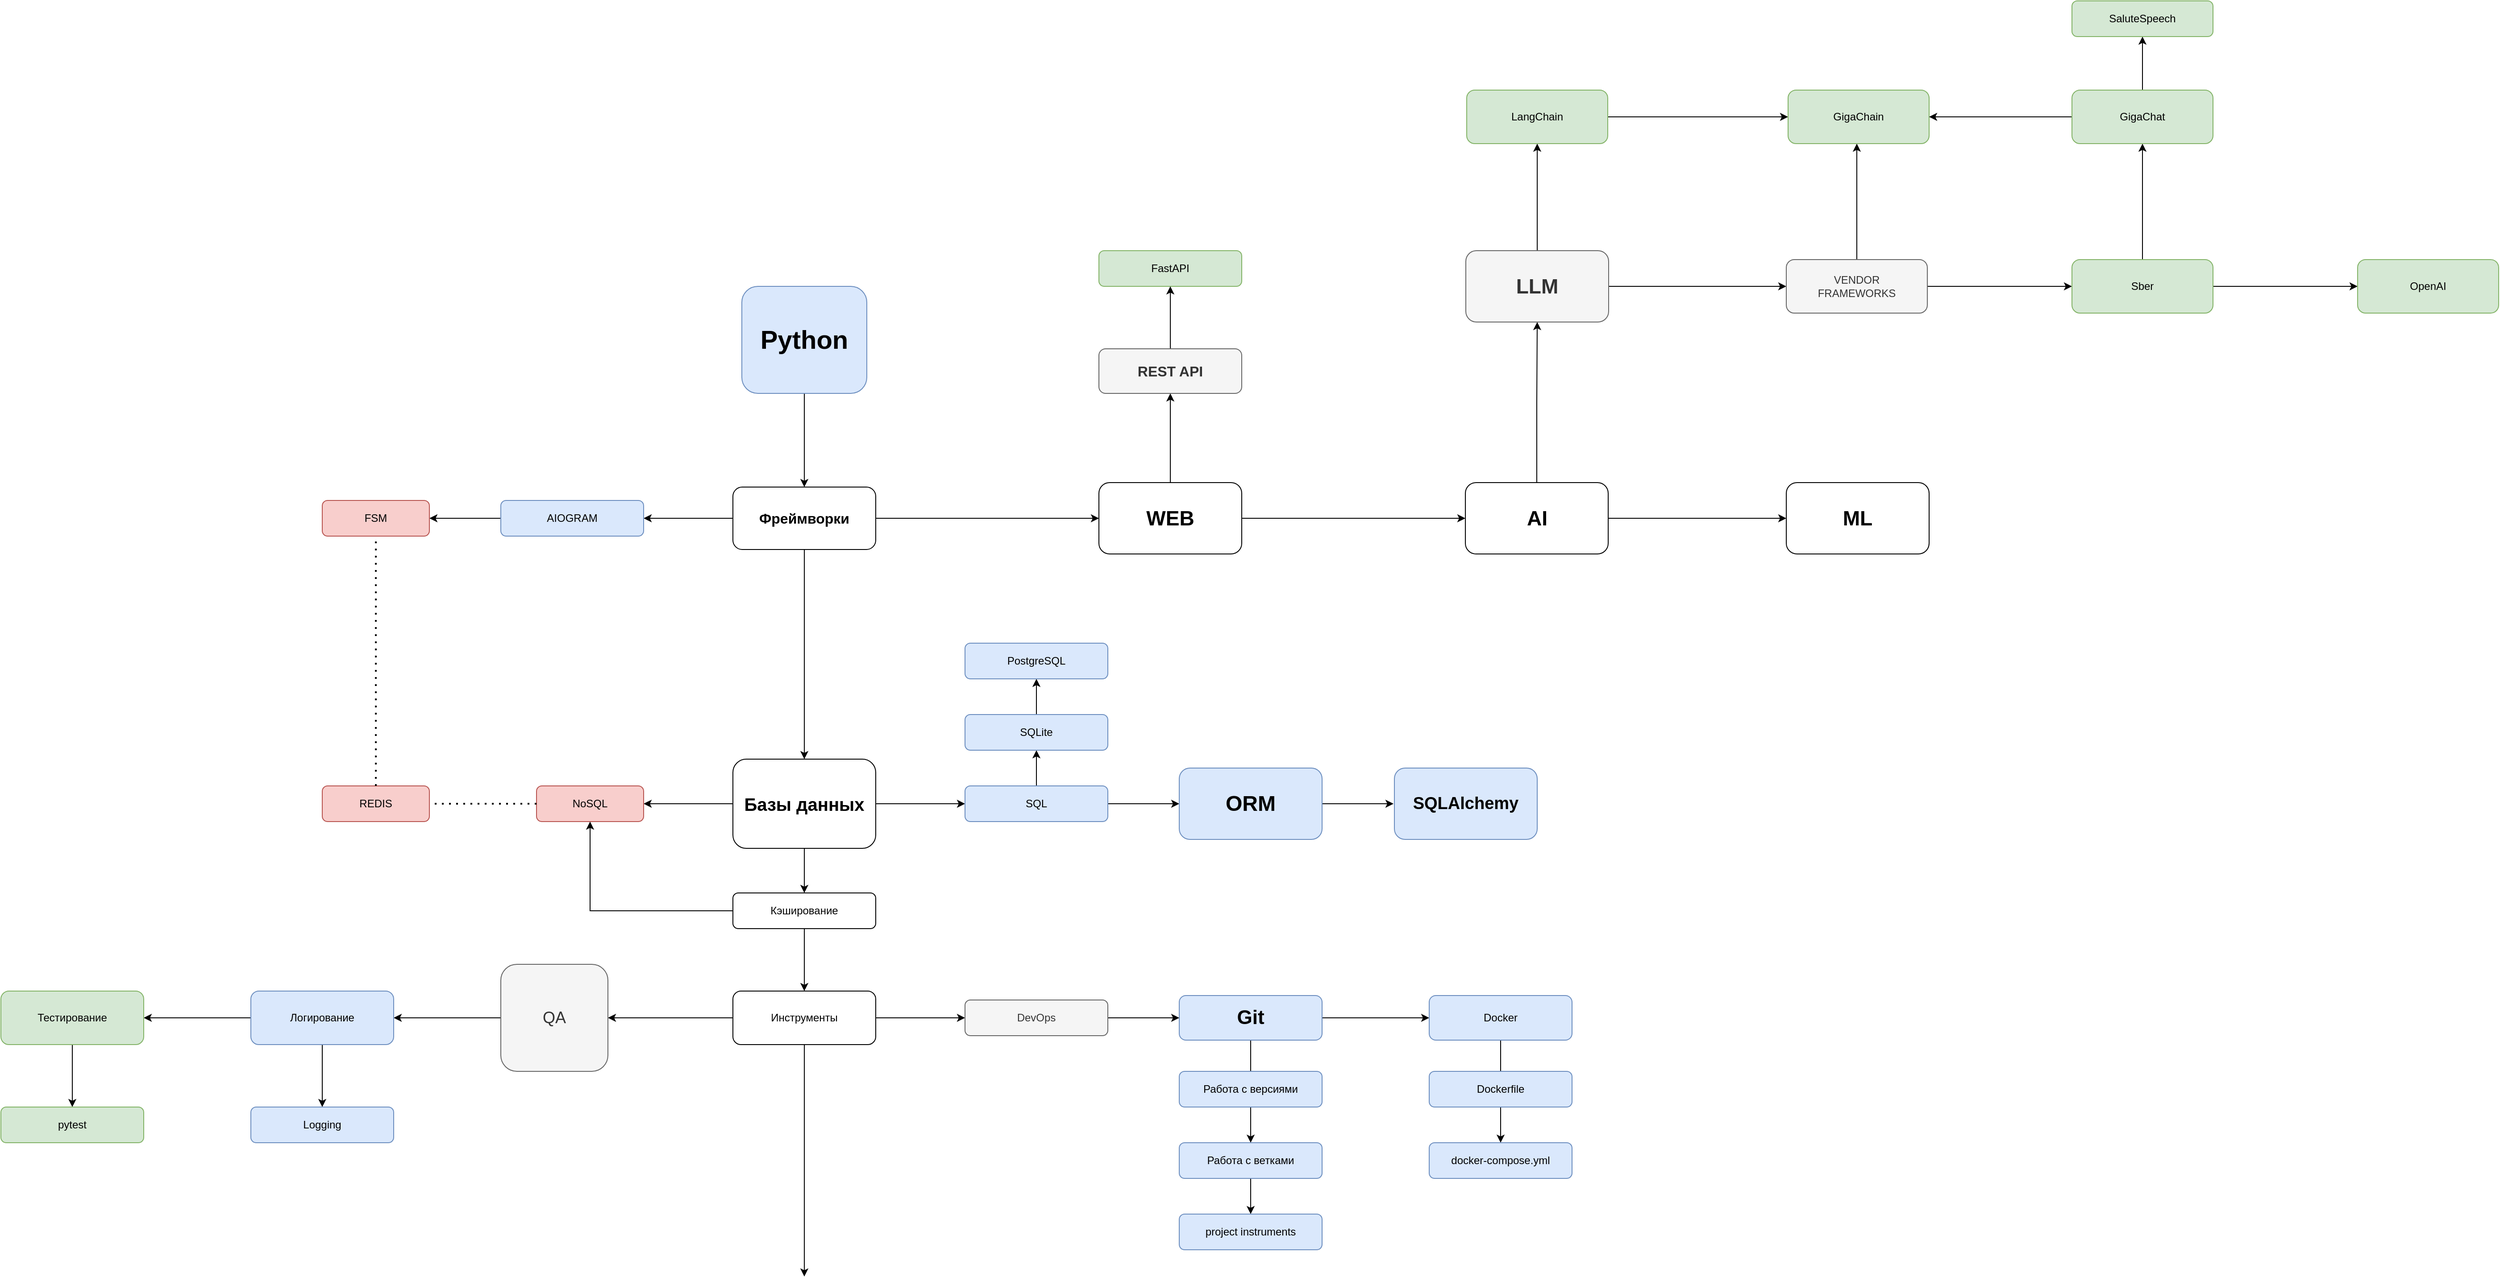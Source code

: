 <mxfile version="24.8.6">
  <diagram id="C5RBs43oDa-KdzZeNtuy" name="Page-1">
    <mxGraphModel dx="4433" dy="4032" grid="1" gridSize="10" guides="1" tooltips="1" connect="1" arrows="1" fold="1" page="1" pageScale="1" pageWidth="827" pageHeight="1169" math="0" shadow="0">
      <root>
        <mxCell id="WIyWlLk6GJQsqaUBKTNV-0" />
        <mxCell id="WIyWlLk6GJQsqaUBKTNV-1" parent="WIyWlLk6GJQsqaUBKTNV-0" />
        <mxCell id="VPrGuGbrklQKgXLqeO5R-3" style="edgeStyle=orthogonalEdgeStyle;rounded=0;orthogonalLoop=1;jettySize=auto;html=1;entryX=0.5;entryY=0;entryDx=0;entryDy=0;" edge="1" parent="WIyWlLk6GJQsqaUBKTNV-1" source="VPrGuGbrklQKgXLqeO5R-0" target="VPrGuGbrklQKgXLqeO5R-2">
          <mxGeometry relative="1" as="geometry" />
        </mxCell>
        <mxCell id="VPrGuGbrklQKgXLqeO5R-0" value="Python" style="rounded=1;whiteSpace=wrap;html=1;fontSize=29;glass=0;strokeWidth=1;shadow=0;fillColor=#dae8fc;strokeColor=#6c8ebf;fontStyle=1" vertex="1" parent="WIyWlLk6GJQsqaUBKTNV-1">
          <mxGeometry x="350" y="-200" width="140" height="120" as="geometry" />
        </mxCell>
        <mxCell id="VPrGuGbrklQKgXLqeO5R-5" style="edgeStyle=orthogonalEdgeStyle;rounded=0;orthogonalLoop=1;jettySize=auto;html=1;entryX=0.5;entryY=0;entryDx=0;entryDy=0;" edge="1" parent="WIyWlLk6GJQsqaUBKTNV-1" source="VPrGuGbrklQKgXLqeO5R-2" target="VPrGuGbrklQKgXLqeO5R-4">
          <mxGeometry relative="1" as="geometry" />
        </mxCell>
        <mxCell id="VPrGuGbrklQKgXLqeO5R-7" style="edgeStyle=orthogonalEdgeStyle;rounded=0;orthogonalLoop=1;jettySize=auto;html=1;" edge="1" parent="WIyWlLk6GJQsqaUBKTNV-1" source="VPrGuGbrklQKgXLqeO5R-2" target="VPrGuGbrklQKgXLqeO5R-6">
          <mxGeometry relative="1" as="geometry" />
        </mxCell>
        <mxCell id="VPrGuGbrklQKgXLqeO5R-80" style="edgeStyle=orthogonalEdgeStyle;rounded=0;orthogonalLoop=1;jettySize=auto;html=1;" edge="1" parent="WIyWlLk6GJQsqaUBKTNV-1" source="VPrGuGbrklQKgXLqeO5R-2" target="VPrGuGbrklQKgXLqeO5R-77">
          <mxGeometry relative="1" as="geometry" />
        </mxCell>
        <mxCell id="VPrGuGbrklQKgXLqeO5R-2" value="Фреймворки" style="rounded=1;whiteSpace=wrap;html=1;fontSize=16;glass=0;strokeWidth=1;shadow=0;fontStyle=1" vertex="1" parent="WIyWlLk6GJQsqaUBKTNV-1">
          <mxGeometry x="340" y="25" width="160" height="70" as="geometry" />
        </mxCell>
        <mxCell id="VPrGuGbrklQKgXLqeO5R-8" style="edgeStyle=orthogonalEdgeStyle;rounded=0;orthogonalLoop=1;jettySize=auto;html=1;" edge="1" parent="WIyWlLk6GJQsqaUBKTNV-1" source="VPrGuGbrklQKgXLqeO5R-4">
          <mxGeometry relative="1" as="geometry">
            <mxPoint x="240" y="380" as="targetPoint" />
          </mxGeometry>
        </mxCell>
        <mxCell id="VPrGuGbrklQKgXLqeO5R-17" style="edgeStyle=orthogonalEdgeStyle;rounded=0;orthogonalLoop=1;jettySize=auto;html=1;" edge="1" parent="WIyWlLk6GJQsqaUBKTNV-1" source="VPrGuGbrklQKgXLqeO5R-4">
          <mxGeometry relative="1" as="geometry">
            <mxPoint x="600" y="380" as="targetPoint" />
          </mxGeometry>
        </mxCell>
        <mxCell id="VPrGuGbrklQKgXLqeO5R-21" style="edgeStyle=orthogonalEdgeStyle;rounded=0;orthogonalLoop=1;jettySize=auto;html=1;" edge="1" parent="WIyWlLk6GJQsqaUBKTNV-1" source="VPrGuGbrklQKgXLqeO5R-4">
          <mxGeometry relative="1" as="geometry">
            <mxPoint x="420" y="480" as="targetPoint" />
          </mxGeometry>
        </mxCell>
        <mxCell id="VPrGuGbrklQKgXLqeO5R-4" value="Базы данных" style="rounded=1;whiteSpace=wrap;html=1;fontSize=20;glass=0;strokeWidth=1;shadow=0;fontStyle=1" vertex="1" parent="WIyWlLk6GJQsqaUBKTNV-1">
          <mxGeometry x="340" y="330" width="160" height="100" as="geometry" />
        </mxCell>
        <mxCell id="VPrGuGbrklQKgXLqeO5R-14" style="edgeStyle=orthogonalEdgeStyle;rounded=0;orthogonalLoop=1;jettySize=auto;html=1;" edge="1" parent="WIyWlLk6GJQsqaUBKTNV-1" source="VPrGuGbrklQKgXLqeO5R-6">
          <mxGeometry relative="1" as="geometry">
            <mxPoint x="2.274e-13" y="60" as="targetPoint" />
          </mxGeometry>
        </mxCell>
        <mxCell id="VPrGuGbrklQKgXLqeO5R-6" value="AIOGRAM" style="rounded=1;whiteSpace=wrap;html=1;fontSize=12;glass=0;strokeWidth=1;shadow=0;fillColor=#dae8fc;strokeColor=#6c8ebf;" vertex="1" parent="WIyWlLk6GJQsqaUBKTNV-1">
          <mxGeometry x="80" y="40" width="160" height="40" as="geometry" />
        </mxCell>
        <mxCell id="VPrGuGbrklQKgXLqeO5R-9" value="NoSQL" style="rounded=1;whiteSpace=wrap;html=1;fontSize=12;glass=0;strokeWidth=1;shadow=0;fillColor=#f8cecc;strokeColor=#b85450;" vertex="1" parent="WIyWlLk6GJQsqaUBKTNV-1">
          <mxGeometry x="120" y="360" width="120" height="40" as="geometry" />
        </mxCell>
        <mxCell id="VPrGuGbrklQKgXLqeO5R-10" value="REDIS" style="rounded=1;whiteSpace=wrap;html=1;fontSize=12;glass=0;strokeWidth=1;shadow=0;fillColor=#f8cecc;strokeColor=#b85450;" vertex="1" parent="WIyWlLk6GJQsqaUBKTNV-1">
          <mxGeometry x="-120" y="360" width="120" height="40" as="geometry" />
        </mxCell>
        <mxCell id="VPrGuGbrklQKgXLqeO5R-13" value="" style="endArrow=none;dashed=1;html=1;dashPattern=1 3;strokeWidth=2;rounded=0;exitX=0;exitY=0.5;exitDx=0;exitDy=0;entryX=1;entryY=0.5;entryDx=0;entryDy=0;" edge="1" parent="WIyWlLk6GJQsqaUBKTNV-1" source="VPrGuGbrklQKgXLqeO5R-9" target="VPrGuGbrklQKgXLqeO5R-10">
          <mxGeometry width="50" height="50" relative="1" as="geometry">
            <mxPoint x="200" y="270" as="sourcePoint" />
            <mxPoint x="250" y="220" as="targetPoint" />
          </mxGeometry>
        </mxCell>
        <mxCell id="VPrGuGbrklQKgXLqeO5R-15" value="FSM" style="rounded=1;whiteSpace=wrap;html=1;fontSize=12;glass=0;strokeWidth=1;shadow=0;fillColor=#f8cecc;strokeColor=#b85450;" vertex="1" parent="WIyWlLk6GJQsqaUBKTNV-1">
          <mxGeometry x="-120" y="40" width="120" height="40" as="geometry" />
        </mxCell>
        <mxCell id="VPrGuGbrklQKgXLqeO5R-16" value="" style="endArrow=none;dashed=1;html=1;dashPattern=1 3;strokeWidth=2;rounded=0;exitX=0.5;exitY=0;exitDx=0;exitDy=0;" edge="1" parent="WIyWlLk6GJQsqaUBKTNV-1" source="VPrGuGbrklQKgXLqeO5R-10" target="VPrGuGbrklQKgXLqeO5R-15">
          <mxGeometry width="50" height="50" relative="1" as="geometry">
            <mxPoint x="180" y="260" as="sourcePoint" />
            <mxPoint x="230" y="210" as="targetPoint" />
          </mxGeometry>
        </mxCell>
        <mxCell id="VPrGuGbrklQKgXLqeO5R-46" style="edgeStyle=orthogonalEdgeStyle;rounded=0;orthogonalLoop=1;jettySize=auto;html=1;" edge="1" parent="WIyWlLk6GJQsqaUBKTNV-1" source="VPrGuGbrklQKgXLqeO5R-18">
          <mxGeometry relative="1" as="geometry">
            <mxPoint x="680" y="320" as="targetPoint" />
          </mxGeometry>
        </mxCell>
        <mxCell id="VPrGuGbrklQKgXLqeO5R-50" style="edgeStyle=orthogonalEdgeStyle;rounded=0;orthogonalLoop=1;jettySize=auto;html=1;" edge="1" parent="WIyWlLk6GJQsqaUBKTNV-1" source="VPrGuGbrklQKgXLqeO5R-18">
          <mxGeometry relative="1" as="geometry">
            <mxPoint x="840" y="380" as="targetPoint" />
          </mxGeometry>
        </mxCell>
        <mxCell id="VPrGuGbrklQKgXLqeO5R-18" value="SQL" style="rounded=1;whiteSpace=wrap;html=1;fontSize=12;glass=0;strokeWidth=1;shadow=0;fillColor=#dae8fc;strokeColor=#6c8ebf;" vertex="1" parent="WIyWlLk6GJQsqaUBKTNV-1">
          <mxGeometry x="600" y="360" width="160" height="40" as="geometry" />
        </mxCell>
        <mxCell id="VPrGuGbrklQKgXLqeO5R-19" value="FastAPI" style="rounded=1;whiteSpace=wrap;html=1;fontSize=12;glass=0;strokeWidth=1;shadow=0;fillColor=#d5e8d4;strokeColor=#82b366;" vertex="1" parent="WIyWlLk6GJQsqaUBKTNV-1">
          <mxGeometry x="750" y="-240" width="160" height="40" as="geometry" />
        </mxCell>
        <mxCell id="VPrGuGbrklQKgXLqeO5R-23" style="edgeStyle=orthogonalEdgeStyle;rounded=0;orthogonalLoop=1;jettySize=auto;html=1;" edge="1" parent="WIyWlLk6GJQsqaUBKTNV-1" source="VPrGuGbrklQKgXLqeO5R-22" target="VPrGuGbrklQKgXLqeO5R-9">
          <mxGeometry relative="1" as="geometry" />
        </mxCell>
        <mxCell id="VPrGuGbrklQKgXLqeO5R-25" style="edgeStyle=orthogonalEdgeStyle;rounded=0;orthogonalLoop=1;jettySize=auto;html=1;entryX=0.5;entryY=0;entryDx=0;entryDy=0;" edge="1" parent="WIyWlLk6GJQsqaUBKTNV-1" source="VPrGuGbrklQKgXLqeO5R-22" target="VPrGuGbrklQKgXLqeO5R-24">
          <mxGeometry relative="1" as="geometry" />
        </mxCell>
        <mxCell id="VPrGuGbrklQKgXLqeO5R-22" value="Кэширование" style="rounded=1;whiteSpace=wrap;html=1;fontSize=12;glass=0;strokeWidth=1;shadow=0;" vertex="1" parent="WIyWlLk6GJQsqaUBKTNV-1">
          <mxGeometry x="340" y="480" width="160" height="40" as="geometry" />
        </mxCell>
        <mxCell id="VPrGuGbrklQKgXLqeO5R-31" style="edgeStyle=orthogonalEdgeStyle;rounded=0;orthogonalLoop=1;jettySize=auto;html=1;entryX=0;entryY=0.5;entryDx=0;entryDy=0;" edge="1" parent="WIyWlLk6GJQsqaUBKTNV-1" source="VPrGuGbrklQKgXLqeO5R-24">
          <mxGeometry relative="1" as="geometry">
            <mxPoint x="600" y="620" as="targetPoint" />
          </mxGeometry>
        </mxCell>
        <mxCell id="VPrGuGbrklQKgXLqeO5R-61" style="edgeStyle=orthogonalEdgeStyle;rounded=0;orthogonalLoop=1;jettySize=auto;html=1;entryX=1;entryY=0.5;entryDx=0;entryDy=0;" edge="1" parent="WIyWlLk6GJQsqaUBKTNV-1" source="VPrGuGbrklQKgXLqeO5R-24" target="VPrGuGbrklQKgXLqeO5R-62">
          <mxGeometry relative="1" as="geometry">
            <mxPoint x="240" y="620" as="targetPoint" />
          </mxGeometry>
        </mxCell>
        <mxCell id="VPrGuGbrklQKgXLqeO5R-72" style="edgeStyle=orthogonalEdgeStyle;rounded=0;orthogonalLoop=1;jettySize=auto;html=1;entryX=0.5;entryY=0;entryDx=0;entryDy=0;" edge="1" parent="WIyWlLk6GJQsqaUBKTNV-1" source="VPrGuGbrklQKgXLqeO5R-24">
          <mxGeometry relative="1" as="geometry">
            <mxPoint x="420" y="910" as="targetPoint" />
          </mxGeometry>
        </mxCell>
        <mxCell id="VPrGuGbrklQKgXLqeO5R-24" value="Инструменты" style="rounded=1;whiteSpace=wrap;html=1;fontSize=12;glass=0;strokeWidth=1;shadow=0;" vertex="1" parent="WIyWlLk6GJQsqaUBKTNV-1">
          <mxGeometry x="340" y="590" width="160" height="60" as="geometry" />
        </mxCell>
        <mxCell id="VPrGuGbrklQKgXLqeO5R-34" style="edgeStyle=orthogonalEdgeStyle;rounded=0;orthogonalLoop=1;jettySize=auto;html=1;entryX=0;entryY=0.5;entryDx=0;entryDy=0;exitX=1;exitY=0.5;exitDx=0;exitDy=0;" edge="1" parent="WIyWlLk6GJQsqaUBKTNV-1" source="VPrGuGbrklQKgXLqeO5R-33" target="VPrGuGbrklQKgXLqeO5R-28">
          <mxGeometry relative="1" as="geometry">
            <mxPoint x="1000" y="630" as="sourcePoint" />
          </mxGeometry>
        </mxCell>
        <mxCell id="VPrGuGbrklQKgXLqeO5R-42" style="edgeStyle=orthogonalEdgeStyle;rounded=0;orthogonalLoop=1;jettySize=auto;html=1;" edge="1" parent="WIyWlLk6GJQsqaUBKTNV-1" source="VPrGuGbrklQKgXLqeO5R-28">
          <mxGeometry relative="1" as="geometry">
            <mxPoint x="1200" y="690" as="targetPoint" />
          </mxGeometry>
        </mxCell>
        <mxCell id="VPrGuGbrklQKgXLqeO5R-28" value="Docker" style="rounded=1;whiteSpace=wrap;html=1;fontSize=12;glass=0;strokeWidth=1;shadow=0;fillColor=#dae8fc;strokeColor=#6c8ebf;" vertex="1" parent="WIyWlLk6GJQsqaUBKTNV-1">
          <mxGeometry x="1120" y="595" width="160" height="50" as="geometry" />
        </mxCell>
        <mxCell id="VPrGuGbrklQKgXLqeO5R-35" style="edgeStyle=orthogonalEdgeStyle;rounded=0;orthogonalLoop=1;jettySize=auto;html=1;" edge="1" parent="WIyWlLk6GJQsqaUBKTNV-1" source="VPrGuGbrklQKgXLqeO5R-33">
          <mxGeometry relative="1" as="geometry">
            <mxPoint x="920" y="690" as="targetPoint" />
          </mxGeometry>
        </mxCell>
        <mxCell id="VPrGuGbrklQKgXLqeO5R-33" value="Git" style="rounded=1;whiteSpace=wrap;html=1;fontSize=22;glass=0;strokeWidth=1;shadow=0;fillColor=#dae8fc;strokeColor=#6c8ebf;fontStyle=1" vertex="1" parent="WIyWlLk6GJQsqaUBKTNV-1">
          <mxGeometry x="840" y="595" width="160" height="50" as="geometry" />
        </mxCell>
        <mxCell id="VPrGuGbrklQKgXLqeO5R-39" style="edgeStyle=orthogonalEdgeStyle;rounded=0;orthogonalLoop=1;jettySize=auto;html=1;" edge="1" parent="WIyWlLk6GJQsqaUBKTNV-1" source="VPrGuGbrklQKgXLqeO5R-36" target="VPrGuGbrklQKgXLqeO5R-38">
          <mxGeometry relative="1" as="geometry" />
        </mxCell>
        <mxCell id="VPrGuGbrklQKgXLqeO5R-36" value="Работа с версиями" style="rounded=1;whiteSpace=wrap;html=1;fontSize=12;glass=0;strokeWidth=1;shadow=0;fillColor=#dae8fc;strokeColor=#6c8ebf;" vertex="1" parent="WIyWlLk6GJQsqaUBKTNV-1">
          <mxGeometry x="840" y="680" width="160" height="40" as="geometry" />
        </mxCell>
        <mxCell id="VPrGuGbrklQKgXLqeO5R-41" style="edgeStyle=orthogonalEdgeStyle;rounded=0;orthogonalLoop=1;jettySize=auto;html=1;entryX=0.5;entryY=0;entryDx=0;entryDy=0;" edge="1" parent="WIyWlLk6GJQsqaUBKTNV-1" source="VPrGuGbrklQKgXLqeO5R-38" target="VPrGuGbrklQKgXLqeO5R-40">
          <mxGeometry relative="1" as="geometry" />
        </mxCell>
        <mxCell id="VPrGuGbrklQKgXLqeO5R-38" value="Работа с ветками" style="rounded=1;whiteSpace=wrap;html=1;fontSize=12;glass=0;strokeWidth=1;shadow=0;fillColor=#dae8fc;strokeColor=#6c8ebf;" vertex="1" parent="WIyWlLk6GJQsqaUBKTNV-1">
          <mxGeometry x="840" y="760" width="160" height="40" as="geometry" />
        </mxCell>
        <mxCell id="VPrGuGbrklQKgXLqeO5R-40" value="project instruments" style="rounded=1;whiteSpace=wrap;html=1;fontSize=12;glass=0;strokeWidth=1;shadow=0;fillColor=#dae8fc;strokeColor=#6c8ebf;" vertex="1" parent="WIyWlLk6GJQsqaUBKTNV-1">
          <mxGeometry x="840" y="840" width="160" height="40" as="geometry" />
        </mxCell>
        <mxCell id="VPrGuGbrklQKgXLqeO5R-45" style="edgeStyle=orthogonalEdgeStyle;rounded=0;orthogonalLoop=1;jettySize=auto;html=1;entryX=0.5;entryY=0;entryDx=0;entryDy=0;" edge="1" parent="WIyWlLk6GJQsqaUBKTNV-1" source="VPrGuGbrklQKgXLqeO5R-43" target="VPrGuGbrklQKgXLqeO5R-44">
          <mxGeometry relative="1" as="geometry" />
        </mxCell>
        <mxCell id="VPrGuGbrklQKgXLqeO5R-43" value="Dockerfile" style="rounded=1;whiteSpace=wrap;html=1;fontSize=12;glass=0;strokeWidth=1;shadow=0;fillColor=#dae8fc;strokeColor=#6c8ebf;" vertex="1" parent="WIyWlLk6GJQsqaUBKTNV-1">
          <mxGeometry x="1120" y="680" width="160" height="40" as="geometry" />
        </mxCell>
        <mxCell id="VPrGuGbrklQKgXLqeO5R-44" value="docker-compose.yml" style="rounded=1;whiteSpace=wrap;html=1;fontSize=12;glass=0;strokeWidth=1;shadow=0;fillColor=#dae8fc;strokeColor=#6c8ebf;" vertex="1" parent="WIyWlLk6GJQsqaUBKTNV-1">
          <mxGeometry x="1120" y="760" width="160" height="40" as="geometry" />
        </mxCell>
        <mxCell id="VPrGuGbrklQKgXLqeO5R-49" style="edgeStyle=orthogonalEdgeStyle;rounded=0;orthogonalLoop=1;jettySize=auto;html=1;" edge="1" parent="WIyWlLk6GJQsqaUBKTNV-1" source="VPrGuGbrklQKgXLqeO5R-47" target="VPrGuGbrklQKgXLqeO5R-48">
          <mxGeometry relative="1" as="geometry" />
        </mxCell>
        <mxCell id="VPrGuGbrklQKgXLqeO5R-47" value="SQLite" style="rounded=1;whiteSpace=wrap;html=1;fontSize=12;glass=0;strokeWidth=1;shadow=0;fillColor=#dae8fc;strokeColor=#6c8ebf;" vertex="1" parent="WIyWlLk6GJQsqaUBKTNV-1">
          <mxGeometry x="600" y="280" width="160" height="40" as="geometry" />
        </mxCell>
        <mxCell id="VPrGuGbrklQKgXLqeO5R-48" value="PostgreSQL" style="rounded=1;whiteSpace=wrap;html=1;fontSize=12;glass=0;strokeWidth=1;shadow=0;fillColor=#dae8fc;strokeColor=#6c8ebf;" vertex="1" parent="WIyWlLk6GJQsqaUBKTNV-1">
          <mxGeometry x="600" y="200" width="160" height="40" as="geometry" />
        </mxCell>
        <mxCell id="VPrGuGbrklQKgXLqeO5R-57" style="edgeStyle=orthogonalEdgeStyle;rounded=0;orthogonalLoop=1;jettySize=auto;html=1;" edge="1" parent="WIyWlLk6GJQsqaUBKTNV-1" source="VPrGuGbrklQKgXLqeO5R-51">
          <mxGeometry relative="1" as="geometry">
            <mxPoint x="1080" y="380" as="targetPoint" />
          </mxGeometry>
        </mxCell>
        <mxCell id="VPrGuGbrklQKgXLqeO5R-51" value="ORM" style="rounded=1;whiteSpace=wrap;html=1;fontSize=24;glass=0;strokeWidth=1;shadow=0;fillColor=#dae8fc;strokeColor=#6c8ebf;fontStyle=1" vertex="1" parent="WIyWlLk6GJQsqaUBKTNV-1">
          <mxGeometry x="840" y="340" width="160" height="80" as="geometry" />
        </mxCell>
        <mxCell id="VPrGuGbrklQKgXLqeO5R-53" value="&lt;font style=&quot;font-size: 19px;&quot;&gt;&lt;b&gt;SQLAlchemy&lt;/b&gt;&lt;/font&gt;" style="rounded=1;whiteSpace=wrap;html=1;fontSize=12;glass=0;strokeWidth=1;shadow=0;fillColor=#dae8fc;strokeColor=#6c8ebf;" vertex="1" parent="WIyWlLk6GJQsqaUBKTNV-1">
          <mxGeometry x="1081" y="340" width="160" height="80" as="geometry" />
        </mxCell>
        <mxCell id="VPrGuGbrklQKgXLqeO5R-59" style="edgeStyle=orthogonalEdgeStyle;rounded=0;orthogonalLoop=1;jettySize=auto;html=1;entryX=0;entryY=0.5;entryDx=0;entryDy=0;" edge="1" parent="WIyWlLk6GJQsqaUBKTNV-1" source="VPrGuGbrklQKgXLqeO5R-58" target="VPrGuGbrklQKgXLqeO5R-33">
          <mxGeometry relative="1" as="geometry" />
        </mxCell>
        <mxCell id="VPrGuGbrklQKgXLqeO5R-58" value="DevOps" style="rounded=1;whiteSpace=wrap;html=1;fontSize=12;glass=0;strokeWidth=1;shadow=0;fillColor=#f5f5f5;strokeColor=#666666;fontColor=#333333;" vertex="1" parent="WIyWlLk6GJQsqaUBKTNV-1">
          <mxGeometry x="600" y="600" width="160" height="40" as="geometry" />
        </mxCell>
        <mxCell id="VPrGuGbrklQKgXLqeO5R-63" style="edgeStyle=orthogonalEdgeStyle;rounded=0;orthogonalLoop=1;jettySize=auto;html=1;" edge="1" parent="WIyWlLk6GJQsqaUBKTNV-1" source="VPrGuGbrklQKgXLqeO5R-62">
          <mxGeometry relative="1" as="geometry">
            <mxPoint x="-40" y="620.0" as="targetPoint" />
          </mxGeometry>
        </mxCell>
        <mxCell id="VPrGuGbrklQKgXLqeO5R-62" value="&lt;font style=&quot;font-size: 18px;&quot;&gt;QA&lt;/font&gt;" style="rounded=1;whiteSpace=wrap;html=1;fontSize=12;glass=0;strokeWidth=1;shadow=0;fillColor=#f5f5f5;strokeColor=#666666;fontColor=#333333;" vertex="1" parent="WIyWlLk6GJQsqaUBKTNV-1">
          <mxGeometry x="80" y="560" width="120" height="120" as="geometry" />
        </mxCell>
        <mxCell id="VPrGuGbrklQKgXLqeO5R-66" style="edgeStyle=orthogonalEdgeStyle;rounded=0;orthogonalLoop=1;jettySize=auto;html=1;entryX=0.5;entryY=0;entryDx=0;entryDy=0;" edge="1" parent="WIyWlLk6GJQsqaUBKTNV-1" source="VPrGuGbrklQKgXLqeO5R-65" target="VPrGuGbrklQKgXLqeO5R-67">
          <mxGeometry relative="1" as="geometry">
            <mxPoint x="-120" y="680" as="targetPoint" />
          </mxGeometry>
        </mxCell>
        <mxCell id="VPrGuGbrklQKgXLqeO5R-69" style="edgeStyle=orthogonalEdgeStyle;rounded=0;orthogonalLoop=1;jettySize=auto;html=1;" edge="1" parent="WIyWlLk6GJQsqaUBKTNV-1" source="VPrGuGbrklQKgXLqeO5R-65" target="VPrGuGbrklQKgXLqeO5R-68">
          <mxGeometry relative="1" as="geometry" />
        </mxCell>
        <mxCell id="VPrGuGbrklQKgXLqeO5R-65" value="Логирование" style="rounded=1;whiteSpace=wrap;html=1;fontSize=12;glass=0;strokeWidth=1;shadow=0;fillColor=#dae8fc;strokeColor=#6c8ebf;" vertex="1" parent="WIyWlLk6GJQsqaUBKTNV-1">
          <mxGeometry x="-200" y="590" width="160" height="60" as="geometry" />
        </mxCell>
        <mxCell id="VPrGuGbrklQKgXLqeO5R-67" value="Logging" style="rounded=1;whiteSpace=wrap;html=1;fontSize=12;glass=0;strokeWidth=1;shadow=0;fillColor=#dae8fc;strokeColor=#6c8ebf;" vertex="1" parent="WIyWlLk6GJQsqaUBKTNV-1">
          <mxGeometry x="-200" y="720" width="160" height="40" as="geometry" />
        </mxCell>
        <mxCell id="VPrGuGbrklQKgXLqeO5R-70" style="edgeStyle=orthogonalEdgeStyle;rounded=0;orthogonalLoop=1;jettySize=auto;html=1;" edge="1" parent="WIyWlLk6GJQsqaUBKTNV-1" source="VPrGuGbrklQKgXLqeO5R-68">
          <mxGeometry relative="1" as="geometry">
            <mxPoint x="-400" y="720" as="targetPoint" />
          </mxGeometry>
        </mxCell>
        <mxCell id="VPrGuGbrklQKgXLqeO5R-68" value="Тестирование" style="rounded=1;whiteSpace=wrap;html=1;fontSize=12;glass=0;strokeWidth=1;shadow=0;fillColor=#d5e8d4;strokeColor=#82b366;" vertex="1" parent="WIyWlLk6GJQsqaUBKTNV-1">
          <mxGeometry x="-480" y="590" width="160" height="60" as="geometry" />
        </mxCell>
        <mxCell id="VPrGuGbrklQKgXLqeO5R-71" value="pytest" style="rounded=1;whiteSpace=wrap;html=1;fontSize=12;glass=0;strokeWidth=1;shadow=0;fillColor=#d5e8d4;strokeColor=#82b366;" vertex="1" parent="WIyWlLk6GJQsqaUBKTNV-1">
          <mxGeometry x="-480" y="720" width="160" height="40" as="geometry" />
        </mxCell>
        <mxCell id="VPrGuGbrklQKgXLqeO5R-99" style="edgeStyle=orthogonalEdgeStyle;rounded=0;orthogonalLoop=1;jettySize=auto;html=1;" edge="1" parent="WIyWlLk6GJQsqaUBKTNV-1" source="VPrGuGbrklQKgXLqeO5R-77" target="VPrGuGbrklQKgXLqeO5R-96">
          <mxGeometry relative="1" as="geometry" />
        </mxCell>
        <mxCell id="VPrGuGbrklQKgXLqeO5R-103" style="edgeStyle=orthogonalEdgeStyle;rounded=0;orthogonalLoop=1;jettySize=auto;html=1;" edge="1" parent="WIyWlLk6GJQsqaUBKTNV-1" source="VPrGuGbrklQKgXLqeO5R-77" target="VPrGuGbrklQKgXLqeO5R-101">
          <mxGeometry relative="1" as="geometry" />
        </mxCell>
        <mxCell id="VPrGuGbrklQKgXLqeO5R-77" value="&lt;font style=&quot;font-size: 23px;&quot;&gt;&lt;b&gt;WEB&lt;/b&gt;&lt;/font&gt;" style="rounded=1;whiteSpace=wrap;html=1;fontSize=12;glass=0;strokeWidth=1;shadow=0;" vertex="1" parent="WIyWlLk6GJQsqaUBKTNV-1">
          <mxGeometry x="750" y="20" width="160" height="80" as="geometry" />
        </mxCell>
        <mxCell id="VPrGuGbrklQKgXLqeO5R-97" style="edgeStyle=orthogonalEdgeStyle;rounded=0;orthogonalLoop=1;jettySize=auto;html=1;entryX=0.5;entryY=1;entryDx=0;entryDy=0;" edge="1" parent="WIyWlLk6GJQsqaUBKTNV-1" source="VPrGuGbrklQKgXLqeO5R-96" target="VPrGuGbrklQKgXLqeO5R-19">
          <mxGeometry relative="1" as="geometry" />
        </mxCell>
        <mxCell id="VPrGuGbrklQKgXLqeO5R-96" value="REST API" style="rounded=1;whiteSpace=wrap;html=1;fontSize=16;glass=0;strokeWidth=1;shadow=0;fontStyle=1;fillColor=#f5f5f5;fontColor=#333333;strokeColor=#666666;" vertex="1" parent="WIyWlLk6GJQsqaUBKTNV-1">
          <mxGeometry x="750" y="-130" width="160" height="50" as="geometry" />
        </mxCell>
        <mxCell id="VPrGuGbrklQKgXLqeO5R-107" value="" style="edgeStyle=orthogonalEdgeStyle;rounded=0;orthogonalLoop=1;jettySize=auto;html=1;" edge="1" parent="WIyWlLk6GJQsqaUBKTNV-1" source="VPrGuGbrklQKgXLqeO5R-101" target="VPrGuGbrklQKgXLqeO5R-106">
          <mxGeometry relative="1" as="geometry" />
        </mxCell>
        <mxCell id="VPrGuGbrklQKgXLqeO5R-113" value="" style="edgeStyle=orthogonalEdgeStyle;rounded=0;orthogonalLoop=1;jettySize=auto;html=1;" edge="1" parent="WIyWlLk6GJQsqaUBKTNV-1" source="VPrGuGbrklQKgXLqeO5R-101" target="VPrGuGbrklQKgXLqeO5R-112">
          <mxGeometry relative="1" as="geometry" />
        </mxCell>
        <mxCell id="VPrGuGbrklQKgXLqeO5R-101" value="&lt;font style=&quot;font-size: 23px;&quot;&gt;&lt;b&gt;AI&lt;/b&gt;&lt;/font&gt;" style="rounded=1;whiteSpace=wrap;html=1;fontSize=12;glass=0;strokeWidth=1;shadow=0;" vertex="1" parent="WIyWlLk6GJQsqaUBKTNV-1">
          <mxGeometry x="1160.5" y="20" width="160" height="80" as="geometry" />
        </mxCell>
        <mxCell id="VPrGuGbrklQKgXLqeO5R-110" value="" style="edgeStyle=orthogonalEdgeStyle;rounded=0;orthogonalLoop=1;jettySize=auto;html=1;" edge="1" parent="WIyWlLk6GJQsqaUBKTNV-1" source="VPrGuGbrklQKgXLqeO5R-106" target="VPrGuGbrklQKgXLqeO5R-109">
          <mxGeometry relative="1" as="geometry" />
        </mxCell>
        <mxCell id="VPrGuGbrklQKgXLqeO5R-114" style="edgeStyle=orthogonalEdgeStyle;rounded=0;orthogonalLoop=1;jettySize=auto;html=1;entryX=0;entryY=0.5;entryDx=0;entryDy=0;" edge="1" parent="WIyWlLk6GJQsqaUBKTNV-1" source="VPrGuGbrklQKgXLqeO5R-106" target="VPrGuGbrklQKgXLqeO5R-115">
          <mxGeometry relative="1" as="geometry">
            <mxPoint x="1400" y="-200" as="targetPoint" />
          </mxGeometry>
        </mxCell>
        <mxCell id="VPrGuGbrklQKgXLqeO5R-106" value="&lt;font style=&quot;font-size: 23px;&quot;&gt;&lt;b&gt;LLM&lt;/b&gt;&lt;/font&gt;" style="rounded=1;whiteSpace=wrap;html=1;fontSize=12;glass=0;strokeWidth=1;shadow=0;fillColor=#f5f5f5;fontColor=#333333;strokeColor=#666666;" vertex="1" parent="WIyWlLk6GJQsqaUBKTNV-1">
          <mxGeometry x="1161" y="-240" width="160" height="80" as="geometry" />
        </mxCell>
        <mxCell id="VPrGuGbrklQKgXLqeO5R-121" style="edgeStyle=orthogonalEdgeStyle;rounded=0;orthogonalLoop=1;jettySize=auto;html=1;" edge="1" parent="WIyWlLk6GJQsqaUBKTNV-1" source="VPrGuGbrklQKgXLqeO5R-109" target="VPrGuGbrklQKgXLqeO5R-117">
          <mxGeometry relative="1" as="geometry" />
        </mxCell>
        <mxCell id="VPrGuGbrklQKgXLqeO5R-109" value="LangChain" style="whiteSpace=wrap;html=1;rounded=1;glass=0;strokeWidth=1;shadow=0;fillColor=#d5e8d4;strokeColor=#82b366;" vertex="1" parent="WIyWlLk6GJQsqaUBKTNV-1">
          <mxGeometry x="1162" y="-420" width="158" height="60" as="geometry" />
        </mxCell>
        <mxCell id="VPrGuGbrklQKgXLqeO5R-112" value="&lt;font style=&quot;font-size: 23px;&quot;&gt;&lt;b&gt;ML&lt;/b&gt;&lt;/font&gt;" style="rounded=1;whiteSpace=wrap;html=1;fontSize=12;glass=0;strokeWidth=1;shadow=0;" vertex="1" parent="WIyWlLk6GJQsqaUBKTNV-1">
          <mxGeometry x="1520" y="20" width="160" height="80" as="geometry" />
        </mxCell>
        <mxCell id="VPrGuGbrklQKgXLqeO5R-116" style="edgeStyle=orthogonalEdgeStyle;rounded=0;orthogonalLoop=1;jettySize=auto;html=1;" edge="1" parent="WIyWlLk6GJQsqaUBKTNV-1" source="VPrGuGbrklQKgXLqeO5R-115">
          <mxGeometry relative="1" as="geometry">
            <mxPoint x="1599" y="-360" as="targetPoint" />
          </mxGeometry>
        </mxCell>
        <mxCell id="VPrGuGbrklQKgXLqeO5R-118" style="edgeStyle=orthogonalEdgeStyle;rounded=0;orthogonalLoop=1;jettySize=auto;html=1;entryX=0;entryY=0.5;entryDx=0;entryDy=0;" edge="1" parent="WIyWlLk6GJQsqaUBKTNV-1" source="VPrGuGbrklQKgXLqeO5R-115" target="VPrGuGbrklQKgXLqeO5R-122">
          <mxGeometry relative="1" as="geometry">
            <mxPoint x="1830" y="-200" as="targetPoint" />
          </mxGeometry>
        </mxCell>
        <mxCell id="VPrGuGbrklQKgXLqeO5R-115" value="VENDOR&lt;div&gt;FRAMEWORKS&lt;/div&gt;" style="whiteSpace=wrap;html=1;rounded=1;glass=0;strokeWidth=1;shadow=0;fillColor=#f5f5f5;fontColor=#333333;strokeColor=#666666;" vertex="1" parent="WIyWlLk6GJQsqaUBKTNV-1">
          <mxGeometry x="1520" y="-230" width="158" height="60" as="geometry" />
        </mxCell>
        <mxCell id="VPrGuGbrklQKgXLqeO5R-117" value="GigaChain" style="whiteSpace=wrap;html=1;rounded=1;glass=0;strokeWidth=1;shadow=0;fillColor=#d5e8d4;strokeColor=#82b366;" vertex="1" parent="WIyWlLk6GJQsqaUBKTNV-1">
          <mxGeometry x="1522" y="-420" width="158" height="60" as="geometry" />
        </mxCell>
        <mxCell id="VPrGuGbrklQKgXLqeO5R-125" value="" style="edgeStyle=orthogonalEdgeStyle;rounded=0;orthogonalLoop=1;jettySize=auto;html=1;" edge="1" parent="WIyWlLk6GJQsqaUBKTNV-1" source="VPrGuGbrklQKgXLqeO5R-122" target="VPrGuGbrklQKgXLqeO5R-124">
          <mxGeometry relative="1" as="geometry" />
        </mxCell>
        <mxCell id="VPrGuGbrklQKgXLqeO5R-128" value="" style="edgeStyle=orthogonalEdgeStyle;rounded=0;orthogonalLoop=1;jettySize=auto;html=1;" edge="1" parent="WIyWlLk6GJQsqaUBKTNV-1" source="VPrGuGbrklQKgXLqeO5R-122" target="VPrGuGbrklQKgXLqeO5R-127">
          <mxGeometry relative="1" as="geometry" />
        </mxCell>
        <mxCell id="VPrGuGbrklQKgXLqeO5R-122" value="Sber" style="whiteSpace=wrap;html=1;rounded=1;glass=0;strokeWidth=1;shadow=0;fillColor=#d5e8d4;strokeColor=#82b366;" vertex="1" parent="WIyWlLk6GJQsqaUBKTNV-1">
          <mxGeometry x="1840" y="-230" width="158" height="60" as="geometry" />
        </mxCell>
        <mxCell id="VPrGuGbrklQKgXLqeO5R-124" value="OpenAI" style="whiteSpace=wrap;html=1;rounded=1;glass=0;strokeWidth=1;shadow=0;fillColor=#d5e8d4;strokeColor=#82b366;" vertex="1" parent="WIyWlLk6GJQsqaUBKTNV-1">
          <mxGeometry x="2160" y="-230" width="158" height="60" as="geometry" />
        </mxCell>
        <mxCell id="VPrGuGbrklQKgXLqeO5R-130" value="" style="edgeStyle=orthogonalEdgeStyle;rounded=0;orthogonalLoop=1;jettySize=auto;html=1;" edge="1" parent="WIyWlLk6GJQsqaUBKTNV-1" source="VPrGuGbrklQKgXLqeO5R-127" target="VPrGuGbrklQKgXLqeO5R-129">
          <mxGeometry relative="1" as="geometry" />
        </mxCell>
        <mxCell id="VPrGuGbrklQKgXLqeO5R-131" style="edgeStyle=orthogonalEdgeStyle;rounded=0;orthogonalLoop=1;jettySize=auto;html=1;" edge="1" parent="WIyWlLk6GJQsqaUBKTNV-1" source="VPrGuGbrklQKgXLqeO5R-127" target="VPrGuGbrklQKgXLqeO5R-117">
          <mxGeometry relative="1" as="geometry" />
        </mxCell>
        <mxCell id="VPrGuGbrklQKgXLqeO5R-127" value="GigaChat" style="whiteSpace=wrap;html=1;rounded=1;glass=0;strokeWidth=1;shadow=0;fillColor=#d5e8d4;strokeColor=#82b366;" vertex="1" parent="WIyWlLk6GJQsqaUBKTNV-1">
          <mxGeometry x="1840" y="-420" width="158" height="60" as="geometry" />
        </mxCell>
        <mxCell id="VPrGuGbrklQKgXLqeO5R-129" value="SaluteSpeech" style="whiteSpace=wrap;html=1;rounded=1;glass=0;strokeWidth=1;shadow=0;fillColor=#d5e8d4;strokeColor=#82b366;" vertex="1" parent="WIyWlLk6GJQsqaUBKTNV-1">
          <mxGeometry x="1840" y="-520" width="158" height="40" as="geometry" />
        </mxCell>
      </root>
    </mxGraphModel>
  </diagram>
</mxfile>
